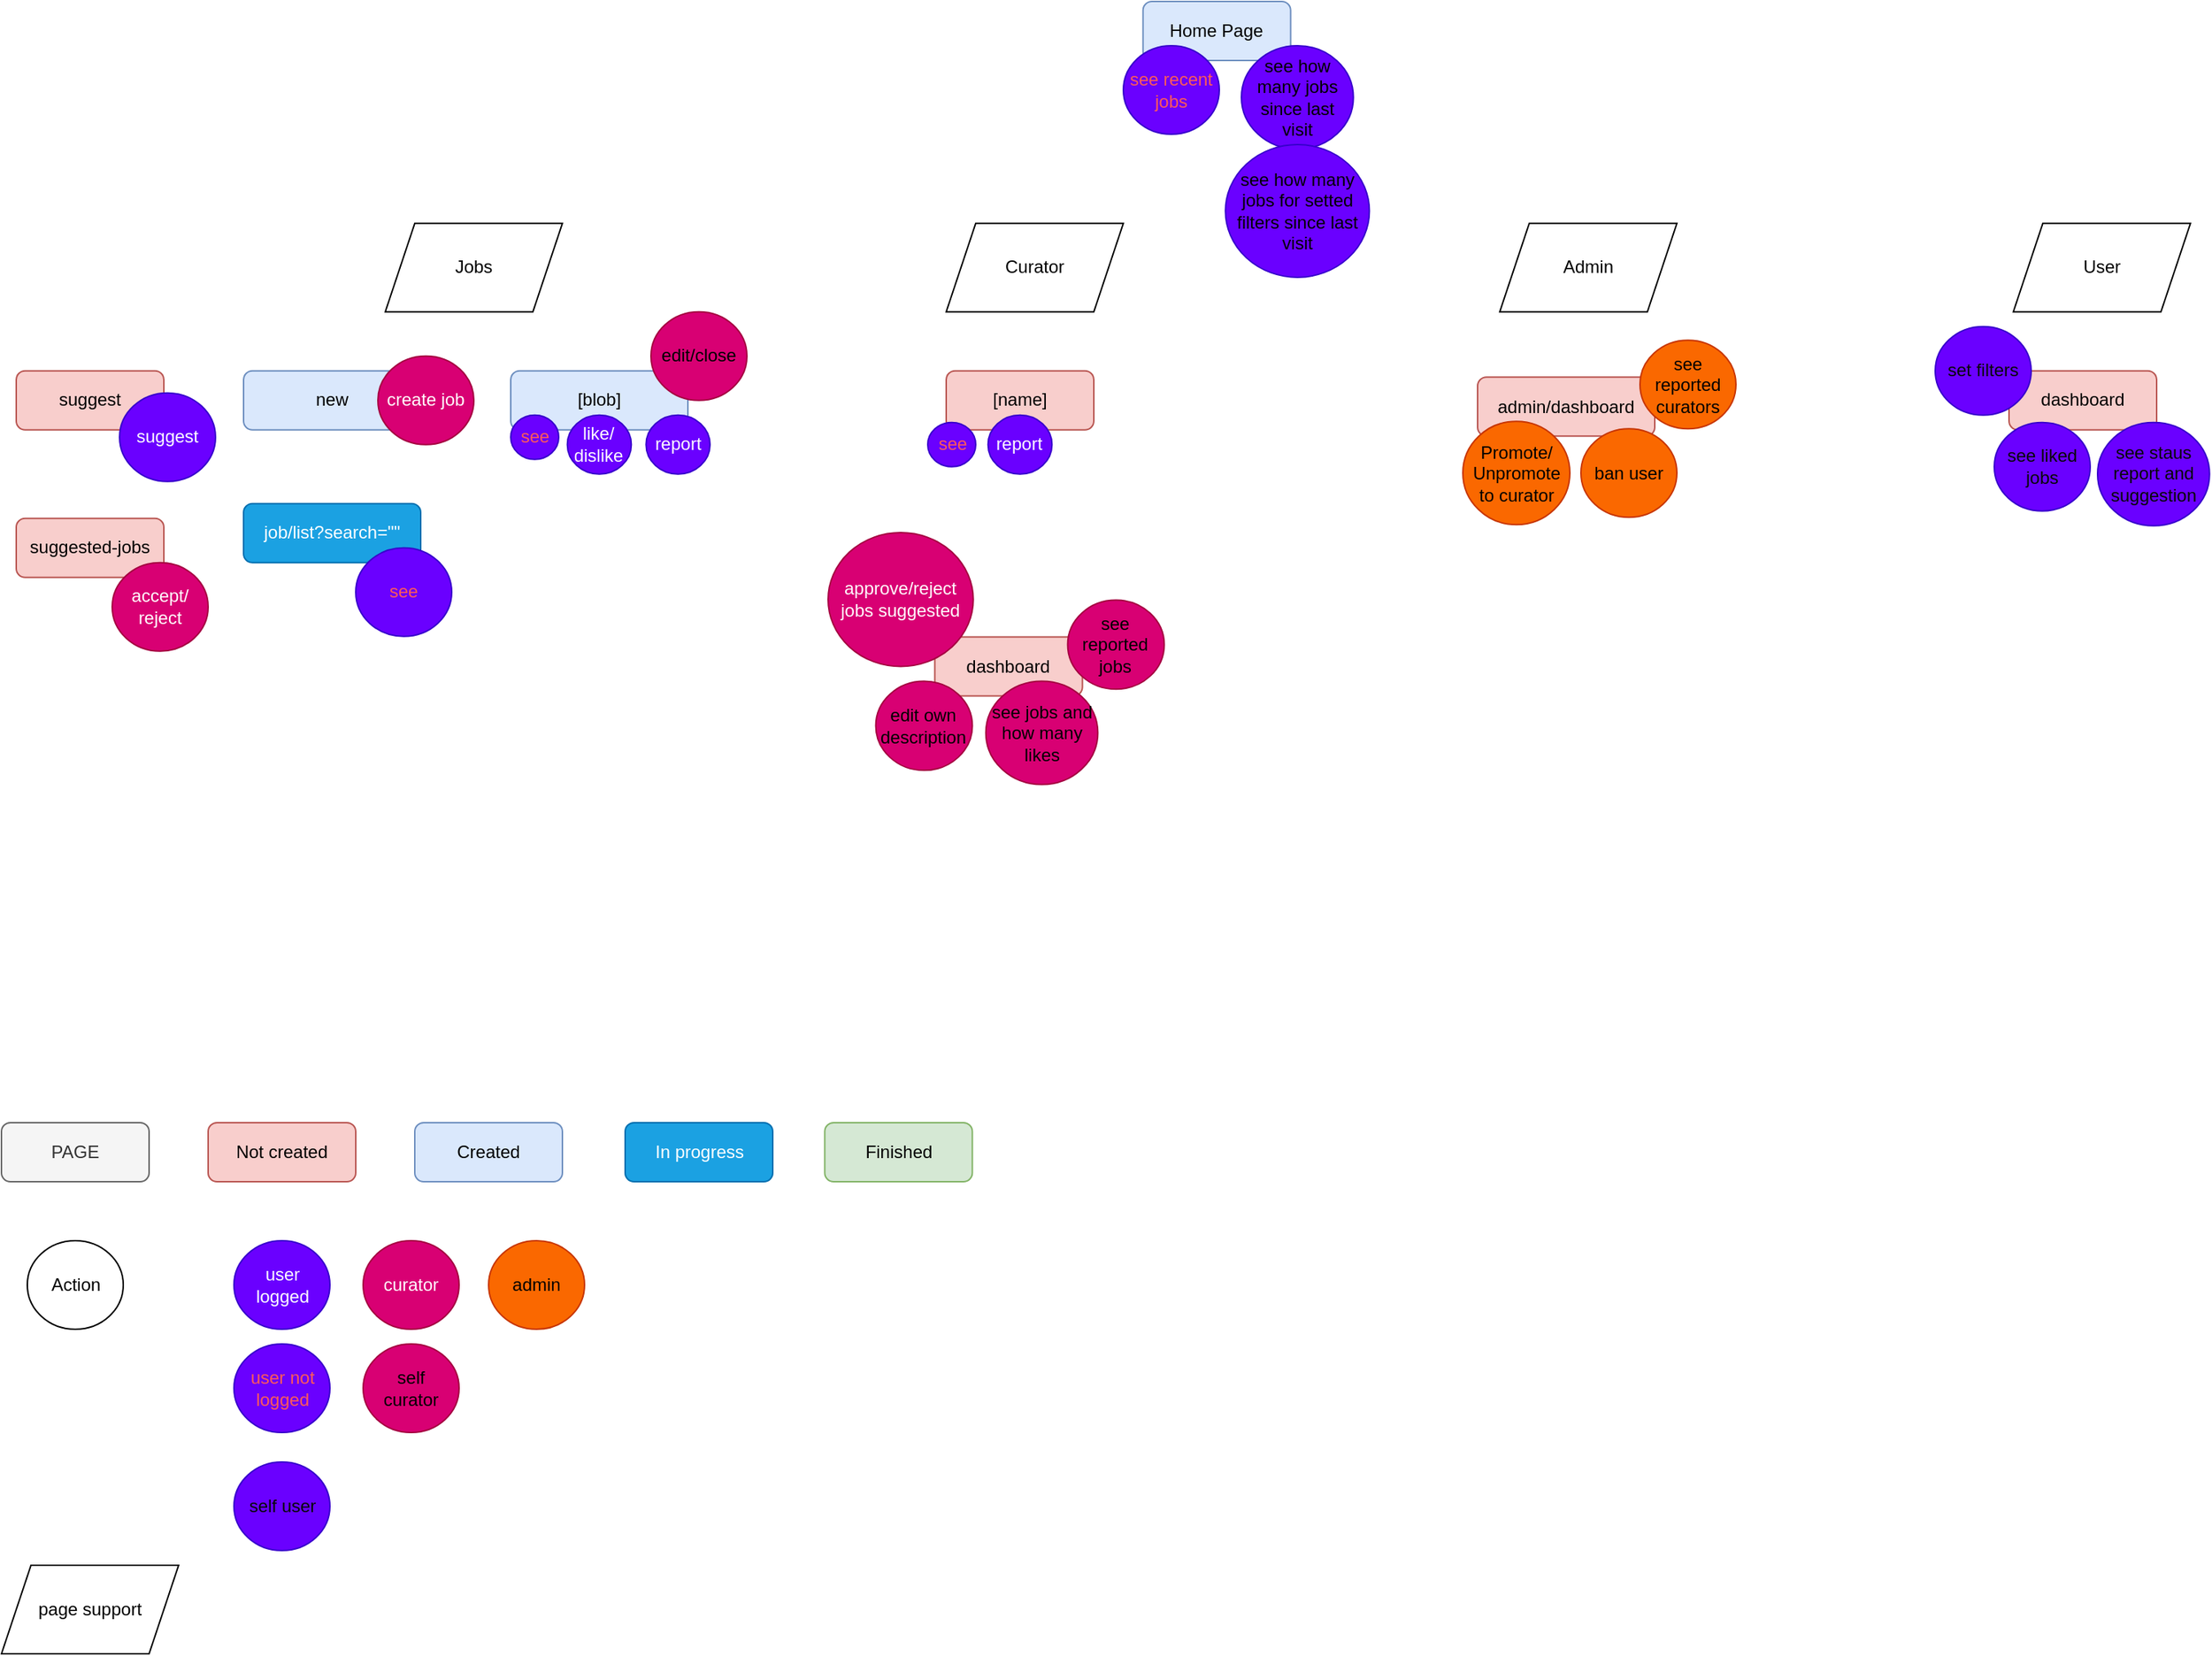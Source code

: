 <mxfile version="22.0.4" type="device">
  <diagram id="C5RBs43oDa-KdzZeNtuy" name="Page-1">
    <mxGraphModel dx="1255" dy="355" grid="1" gridSize="10" guides="1" tooltips="1" connect="1" arrows="1" fold="1" page="1" pageScale="1" pageWidth="827" pageHeight="1169" math="0" shadow="0">
      <root>
        <mxCell id="WIyWlLk6GJQsqaUBKTNV-0" />
        <mxCell id="WIyWlLk6GJQsqaUBKTNV-1" parent="WIyWlLk6GJQsqaUBKTNV-0" />
        <mxCell id="WIyWlLk6GJQsqaUBKTNV-7" value="new" style="rounded=1;whiteSpace=wrap;html=1;fontSize=12;glass=0;strokeWidth=1;shadow=0;fillColor=#dae8fc;strokeColor=#6c8ebf;" parent="WIyWlLk6GJQsqaUBKTNV-1" vertex="1">
          <mxGeometry x="-656" y="280.38" width="120" height="40" as="geometry" />
        </mxCell>
        <mxCell id="rVZm1gXH-6jGEUCRTnnV-2" value="[blob]" style="rounded=1;whiteSpace=wrap;html=1;fontSize=12;glass=0;strokeWidth=1;shadow=0;fillColor=#dae8fc;strokeColor=#6c8ebf;" parent="WIyWlLk6GJQsqaUBKTNV-1" vertex="1">
          <mxGeometry x="-475" y="280.38" width="120" height="40" as="geometry" />
        </mxCell>
        <mxCell id="ZvKBkMAklCVO-Prtpw5f-4" value="PAGE" style="rounded=1;whiteSpace=wrap;html=1;fontSize=12;glass=0;strokeWidth=1;shadow=0;fillColor=#f5f5f5;strokeColor=#666666;fontColor=#333333;" parent="WIyWlLk6GJQsqaUBKTNV-1" vertex="1">
          <mxGeometry x="-820" y="790" width="100" height="40" as="geometry" />
        </mxCell>
        <mxCell id="ZvKBkMAklCVO-Prtpw5f-5" value="Created" style="rounded=1;whiteSpace=wrap;html=1;fontSize=12;glass=0;strokeWidth=1;shadow=0;fillColor=#dae8fc;strokeColor=#6c8ebf;" parent="WIyWlLk6GJQsqaUBKTNV-1" vertex="1">
          <mxGeometry x="-540" y="790" width="100" height="40" as="geometry" />
        </mxCell>
        <mxCell id="ZvKBkMAklCVO-Prtpw5f-6" value="Not created" style="rounded=1;whiteSpace=wrap;html=1;fontSize=12;glass=0;strokeWidth=1;shadow=0;fillColor=#f8cecc;strokeColor=#b85450;" parent="WIyWlLk6GJQsqaUBKTNV-1" vertex="1">
          <mxGeometry x="-680" y="790" width="100" height="40" as="geometry" />
        </mxCell>
        <mxCell id="ZvKBkMAklCVO-Prtpw5f-7" value="Finished" style="rounded=1;whiteSpace=wrap;html=1;fontSize=12;glass=0;strokeWidth=1;shadow=0;fillColor=#d5e8d4;strokeColor=#82b366;" parent="WIyWlLk6GJQsqaUBKTNV-1" vertex="1">
          <mxGeometry x="-262.29" y="790" width="100" height="40" as="geometry" />
        </mxCell>
        <mxCell id="ZvKBkMAklCVO-Prtpw5f-8" value="Action" style="ellipse;whiteSpace=wrap;html=1;" parent="WIyWlLk6GJQsqaUBKTNV-1" vertex="1">
          <mxGeometry x="-802.5" y="870" width="65" height="60" as="geometry" />
        </mxCell>
        <mxCell id="84iqPjGXuHO5TTZUqAqF-0" value="admin" style="ellipse;whiteSpace=wrap;html=1;fillColor=#fa6800;fontColor=#000000;strokeColor=#C73500;" parent="WIyWlLk6GJQsqaUBKTNV-1" vertex="1">
          <mxGeometry x="-490" y="870" width="65" height="60" as="geometry" />
        </mxCell>
        <mxCell id="84iqPjGXuHO5TTZUqAqF-1" value="curator" style="ellipse;whiteSpace=wrap;html=1;fillColor=#d80073;fontColor=#ffffff;strokeColor=#A50040;" parent="WIyWlLk6GJQsqaUBKTNV-1" vertex="1">
          <mxGeometry x="-575" y="870" width="65" height="60" as="geometry" />
        </mxCell>
        <mxCell id="84iqPjGXuHO5TTZUqAqF-2" value="user &lt;br&gt;logged" style="ellipse;whiteSpace=wrap;html=1;fillColor=#6a00ff;strokeColor=#3700CC;fontColor=#ffffff;" parent="WIyWlLk6GJQsqaUBKTNV-1" vertex="1">
          <mxGeometry x="-662.5" y="870" width="65" height="60" as="geometry" />
        </mxCell>
        <mxCell id="84iqPjGXuHO5TTZUqAqF-3" value="admin/dashboard" style="rounded=1;whiteSpace=wrap;html=1;fontSize=12;glass=0;strokeWidth=1;shadow=0;fillColor=#f8cecc;strokeColor=#b85450;" parent="WIyWlLk6GJQsqaUBKTNV-1" vertex="1">
          <mxGeometry x="180" y="284.61" width="120" height="40" as="geometry" />
        </mxCell>
        <mxCell id="rVZm1gXH-6jGEUCRTnnV-19" value="ban user" style="ellipse;whiteSpace=wrap;html=1;fillColor=#fa6800;strokeColor=#C73500;fontColor=#000000;" parent="WIyWlLk6GJQsqaUBKTNV-1" vertex="1">
          <mxGeometry x="250" y="319.61" width="65" height="60" as="geometry" />
        </mxCell>
        <mxCell id="rVZm1gXH-6jGEUCRTnnV-17" value="Promote/&lt;br&gt;Unpromote to curator" style="ellipse;whiteSpace=wrap;html=1;fillColor=#fa6800;strokeColor=#C73500;fontColor=#000000;" parent="WIyWlLk6GJQsqaUBKTNV-1" vertex="1">
          <mxGeometry x="170" y="314.61" width="72.5" height="70" as="geometry" />
        </mxCell>
        <mxCell id="84iqPjGXuHO5TTZUqAqF-4" value="Home Page" style="rounded=1;whiteSpace=wrap;html=1;fontSize=12;glass=0;strokeWidth=1;shadow=0;fillColor=#dae8fc;strokeColor=#6c8ebf;" parent="WIyWlLk6GJQsqaUBKTNV-1" vertex="1">
          <mxGeometry x="-46.67" y="30" width="100" height="40" as="geometry" />
        </mxCell>
        <mxCell id="84iqPjGXuHO5TTZUqAqF-5" value="Jobs" style="shape=parallelogram;perimeter=parallelogramPerimeter;whiteSpace=wrap;html=1;fixedSize=1;" parent="WIyWlLk6GJQsqaUBKTNV-1" vertex="1">
          <mxGeometry x="-560" y="180.38" width="120" height="60" as="geometry" />
        </mxCell>
        <mxCell id="84iqPjGXuHO5TTZUqAqF-6" value="create job" style="ellipse;whiteSpace=wrap;html=1;fillColor=#d80073;fontColor=#ffffff;strokeColor=#A50040;" parent="WIyWlLk6GJQsqaUBKTNV-1" vertex="1">
          <mxGeometry x="-565" y="270.38" width="65" height="60" as="geometry" />
        </mxCell>
        <mxCell id="84iqPjGXuHO5TTZUqAqF-9" value="user not&lt;br&gt;logged" style="ellipse;whiteSpace=wrap;html=1;fillColor=#6a00ff;strokeColor=#3700CC;fontColor=#FF5959;" parent="WIyWlLk6GJQsqaUBKTNV-1" vertex="1">
          <mxGeometry x="-662.5" y="940" width="65" height="60" as="geometry" />
        </mxCell>
        <mxCell id="84iqPjGXuHO5TTZUqAqF-10" value="see" style="ellipse;whiteSpace=wrap;html=1;fillColor=#6a00ff;strokeColor=#3700CC;fontColor=#FF5959;" parent="WIyWlLk6GJQsqaUBKTNV-1" vertex="1">
          <mxGeometry x="-475" y="310.38" width="32.5" height="30" as="geometry" />
        </mxCell>
        <mxCell id="84iqPjGXuHO5TTZUqAqF-11" value="like/&lt;br&gt;dislike" style="ellipse;whiteSpace=wrap;html=1;fillColor=#6a00ff;strokeColor=#3700CC;fontColor=#ffffff;" parent="WIyWlLk6GJQsqaUBKTNV-1" vertex="1">
          <mxGeometry x="-436.66" y="310.38" width="43.33" height="40" as="geometry" />
        </mxCell>
        <mxCell id="84iqPjGXuHO5TTZUqAqF-12" value="report" style="ellipse;whiteSpace=wrap;html=1;fillColor=#6a00ff;strokeColor=#3700CC;fontColor=#ffffff;" parent="WIyWlLk6GJQsqaUBKTNV-1" vertex="1">
          <mxGeometry x="-383.33" y="310.38" width="43.33" height="40" as="geometry" />
        </mxCell>
        <mxCell id="84iqPjGXuHO5TTZUqAqF-13" value="Curator" style="shape=parallelogram;perimeter=parallelogramPerimeter;whiteSpace=wrap;html=1;fixedSize=1;" parent="WIyWlLk6GJQsqaUBKTNV-1" vertex="1">
          <mxGeometry x="-180" y="180.38" width="120" height="60" as="geometry" />
        </mxCell>
        <mxCell id="84iqPjGXuHO5TTZUqAqF-15" value="[name]" style="rounded=1;whiteSpace=wrap;html=1;fontSize=12;glass=0;strokeWidth=1;shadow=0;fillColor=#f8cecc;strokeColor=#b85450;" parent="WIyWlLk6GJQsqaUBKTNV-1" vertex="1">
          <mxGeometry x="-180" y="280.38" width="100" height="40" as="geometry" />
        </mxCell>
        <mxCell id="84iqPjGXuHO5TTZUqAqF-16" value="see" style="ellipse;whiteSpace=wrap;html=1;fillColor=#6a00ff;strokeColor=#3700CC;fontColor=#FF5959;" parent="WIyWlLk6GJQsqaUBKTNV-1" vertex="1">
          <mxGeometry x="-192.5" y="315.38" width="32.5" height="30" as="geometry" />
        </mxCell>
        <mxCell id="84iqPjGXuHO5TTZUqAqF-17" value="report" style="ellipse;whiteSpace=wrap;html=1;fillColor=#6a00ff;strokeColor=#3700CC;fontColor=#ffffff;" parent="WIyWlLk6GJQsqaUBKTNV-1" vertex="1">
          <mxGeometry x="-151.67" y="310.38" width="43.33" height="40" as="geometry" />
        </mxCell>
        <mxCell id="84iqPjGXuHO5TTZUqAqF-18" value="self &lt;br&gt;curator" style="ellipse;whiteSpace=wrap;html=1;fillColor=#d80073;fontColor=#000000;strokeColor=#A50040;" parent="WIyWlLk6GJQsqaUBKTNV-1" vertex="1">
          <mxGeometry x="-575" y="940" width="65" height="60" as="geometry" />
        </mxCell>
        <mxCell id="84iqPjGXuHO5TTZUqAqF-19" value="&lt;font color=&quot;#080808&quot;&gt;self user&lt;/font&gt;" style="ellipse;whiteSpace=wrap;html=1;fillColor=#6a00ff;strokeColor=#3700CC;fontColor=#ffffff;" parent="WIyWlLk6GJQsqaUBKTNV-1" vertex="1">
          <mxGeometry x="-662.5" y="1020" width="65" height="60" as="geometry" />
        </mxCell>
        <mxCell id="84iqPjGXuHO5TTZUqAqF-20" value="edit/close" style="ellipse;whiteSpace=wrap;html=1;fillColor=#d80073;fontColor=#000000;strokeColor=#A50040;" parent="WIyWlLk6GJQsqaUBKTNV-1" vertex="1">
          <mxGeometry x="-380" y="240.38" width="65" height="60" as="geometry" />
        </mxCell>
        <mxCell id="84iqPjGXuHO5TTZUqAqF-22" value="suggest" style="rounded=1;whiteSpace=wrap;html=1;fontSize=12;glass=0;strokeWidth=1;shadow=0;fillColor=#f8cecc;strokeColor=#b85450;" parent="WIyWlLk6GJQsqaUBKTNV-1" vertex="1">
          <mxGeometry x="-810" y="280.38" width="100" height="40" as="geometry" />
        </mxCell>
        <mxCell id="84iqPjGXuHO5TTZUqAqF-23" value="suggest" style="ellipse;whiteSpace=wrap;html=1;fillColor=#6a00ff;strokeColor=#3700CC;fontColor=#ffffff;" parent="WIyWlLk6GJQsqaUBKTNV-1" vertex="1">
          <mxGeometry x="-740" y="295.38" width="65" height="60" as="geometry" />
        </mxCell>
        <mxCell id="84iqPjGXuHO5TTZUqAqF-24" value="suggested-jobs" style="rounded=1;whiteSpace=wrap;html=1;fontSize=12;glass=0;strokeWidth=1;shadow=0;fillColor=#f8cecc;strokeColor=#b85450;" parent="WIyWlLk6GJQsqaUBKTNV-1" vertex="1">
          <mxGeometry x="-810" y="380.38" width="100" height="40" as="geometry" />
        </mxCell>
        <mxCell id="84iqPjGXuHO5TTZUqAqF-25" value="accept/&lt;br&gt;reject" style="ellipse;whiteSpace=wrap;html=1;fillColor=#d80073;fontColor=#ffffff;strokeColor=#A50040;" parent="WIyWlLk6GJQsqaUBKTNV-1" vertex="1">
          <mxGeometry x="-745" y="410.38" width="65" height="60" as="geometry" />
        </mxCell>
        <mxCell id="84iqPjGXuHO5TTZUqAqF-26" value="job/list?search=&quot;&quot;" style="rounded=1;whiteSpace=wrap;html=1;fontSize=12;glass=0;strokeWidth=1;shadow=0;fillColor=#1ba1e2;strokeColor=#006EAF;fontColor=#ffffff;" parent="WIyWlLk6GJQsqaUBKTNV-1" vertex="1">
          <mxGeometry x="-656" y="370.38" width="120" height="40" as="geometry" />
        </mxCell>
        <mxCell id="84iqPjGXuHO5TTZUqAqF-27" value="see recent jobs" style="ellipse;whiteSpace=wrap;html=1;fillColor=#6a00ff;strokeColor=#3700CC;fontColor=#FF5959;" parent="WIyWlLk6GJQsqaUBKTNV-1" vertex="1">
          <mxGeometry x="-60.0" y="60" width="65" height="60" as="geometry" />
        </mxCell>
        <mxCell id="84iqPjGXuHO5TTZUqAqF-28" value="see" style="ellipse;whiteSpace=wrap;html=1;fillColor=#6a00ff;strokeColor=#3700CC;fontColor=#FF5959;" parent="WIyWlLk6GJQsqaUBKTNV-1" vertex="1">
          <mxGeometry x="-580" y="400.38" width="65" height="60" as="geometry" />
        </mxCell>
        <mxCell id="84iqPjGXuHO5TTZUqAqF-29" value="User" style="shape=parallelogram;perimeter=parallelogramPerimeter;whiteSpace=wrap;html=1;fixedSize=1;" parent="WIyWlLk6GJQsqaUBKTNV-1" vertex="1">
          <mxGeometry x="542.91" y="180.38" width="120" height="60" as="geometry" />
        </mxCell>
        <mxCell id="84iqPjGXuHO5TTZUqAqF-30" value="dashboard" style="rounded=1;whiteSpace=wrap;html=1;fontSize=12;glass=0;strokeWidth=1;shadow=0;fillColor=#f8cecc;strokeColor=#b85450;" parent="WIyWlLk6GJQsqaUBKTNV-1" vertex="1">
          <mxGeometry x="540" y="280.38" width="100" height="40" as="geometry" />
        </mxCell>
        <mxCell id="84iqPjGXuHO5TTZUqAqF-31" value="&lt;font color=&quot;#080808&quot;&gt;see liked jobs&lt;/font&gt;" style="ellipse;whiteSpace=wrap;html=1;fillColor=#6a00ff;strokeColor=#3700CC;fontColor=#ffffff;" parent="WIyWlLk6GJQsqaUBKTNV-1" vertex="1">
          <mxGeometry x="530" y="315.38" width="65" height="60" as="geometry" />
        </mxCell>
        <mxCell id="84iqPjGXuHO5TTZUqAqF-32" value="&lt;font color=&quot;#080808&quot;&gt;see staus report and suggestion&lt;/font&gt;" style="ellipse;whiteSpace=wrap;html=1;fillColor=#6a00ff;strokeColor=#3700CC;fontColor=#ffffff;" parent="WIyWlLk6GJQsqaUBKTNV-1" vertex="1">
          <mxGeometry x="600" y="315.38" width="75.83" height="70" as="geometry" />
        </mxCell>
        <mxCell id="84iqPjGXuHO5TTZUqAqF-33" value="dashboard" style="rounded=1;whiteSpace=wrap;html=1;fontSize=12;glass=0;strokeWidth=1;shadow=0;fillColor=#f8cecc;strokeColor=#b85450;" parent="WIyWlLk6GJQsqaUBKTNV-1" vertex="1">
          <mxGeometry x="-187.72" y="460.77" width="100" height="40" as="geometry" />
        </mxCell>
        <mxCell id="84iqPjGXuHO5TTZUqAqF-34" value="edit own description" style="ellipse;whiteSpace=wrap;html=1;fillColor=#d80073;fontColor=#000000;strokeColor=#A50040;" parent="WIyWlLk6GJQsqaUBKTNV-1" vertex="1">
          <mxGeometry x="-227.71" y="490.77" width="65.42" height="60.38" as="geometry" />
        </mxCell>
        <mxCell id="84iqPjGXuHO5TTZUqAqF-35" value="see jobs and how many likes" style="ellipse;whiteSpace=wrap;html=1;fillColor=#d80073;fontColor=#000000;strokeColor=#A50040;" parent="WIyWlLk6GJQsqaUBKTNV-1" vertex="1">
          <mxGeometry x="-153.14" y="490.77" width="75.84" height="70" as="geometry" />
        </mxCell>
        <mxCell id="84iqPjGXuHO5TTZUqAqF-36" value="see reported jobs" style="ellipse;whiteSpace=wrap;html=1;fillColor=#d80073;fontColor=#000000;strokeColor=#A50040;" parent="WIyWlLk6GJQsqaUBKTNV-1" vertex="1">
          <mxGeometry x="-97.71" y="435.77" width="65.42" height="60.38" as="geometry" />
        </mxCell>
        <mxCell id="84iqPjGXuHO5TTZUqAqF-37" value="approve/reject jobs suggested" style="ellipse;whiteSpace=wrap;html=1;fillColor=#d80073;fontColor=#ffffff;strokeColor=#A50040;" parent="WIyWlLk6GJQsqaUBKTNV-1" vertex="1">
          <mxGeometry x="-260" y="390" width="98.33" height="90.77" as="geometry" />
        </mxCell>
        <mxCell id="84iqPjGXuHO5TTZUqAqF-38" value="see reported curators" style="ellipse;whiteSpace=wrap;html=1;fillColor=#fa6800;strokeColor=#C73500;fontColor=#000000;" parent="WIyWlLk6GJQsqaUBKTNV-1" vertex="1">
          <mxGeometry x="290" y="259.61" width="65" height="60" as="geometry" />
        </mxCell>
        <mxCell id="84iqPjGXuHO5TTZUqAqF-39" value="Admin" style="shape=parallelogram;perimeter=parallelogramPerimeter;whiteSpace=wrap;html=1;fixedSize=1;" parent="WIyWlLk6GJQsqaUBKTNV-1" vertex="1">
          <mxGeometry x="195" y="180.38" width="120" height="60" as="geometry" />
        </mxCell>
        <mxCell id="84iqPjGXuHO5TTZUqAqF-40" value="page support" style="shape=parallelogram;perimeter=parallelogramPerimeter;whiteSpace=wrap;html=1;fixedSize=1;" parent="WIyWlLk6GJQsqaUBKTNV-1" vertex="1">
          <mxGeometry x="-820" y="1090" width="120" height="60" as="geometry" />
        </mxCell>
        <mxCell id="lQE8jfYUCvU_FgnKnRWL-0" value="In progress" style="rounded=1;whiteSpace=wrap;html=1;fontSize=12;glass=0;strokeWidth=1;shadow=0;fillColor=#1ba1e2;strokeColor=#006EAF;fontColor=#ffffff;" vertex="1" parent="WIyWlLk6GJQsqaUBKTNV-1">
          <mxGeometry x="-397.5" y="790" width="100" height="40" as="geometry" />
        </mxCell>
        <mxCell id="lQE8jfYUCvU_FgnKnRWL-2" value="&lt;font color=&quot;#080808&quot;&gt;set filters&lt;/font&gt;" style="ellipse;whiteSpace=wrap;html=1;fillColor=#6a00ff;strokeColor=#3700CC;fontColor=#ffffff;" vertex="1" parent="WIyWlLk6GJQsqaUBKTNV-1">
          <mxGeometry x="490" y="250.38" width="65" height="60" as="geometry" />
        </mxCell>
        <mxCell id="lQE8jfYUCvU_FgnKnRWL-3" value="see how many jobs since last visit" style="ellipse;whiteSpace=wrap;html=1;fillColor=#6a00ff;strokeColor=#3700CC;fontColor=#000000;" vertex="1" parent="WIyWlLk6GJQsqaUBKTNV-1">
          <mxGeometry x="20" y="60" width="75.83" height="70" as="geometry" />
        </mxCell>
        <mxCell id="lQE8jfYUCvU_FgnKnRWL-4" value="see how many jobs for setted filters since last visit" style="ellipse;whiteSpace=wrap;html=1;fillColor=#6a00ff;strokeColor=#3700CC;fontColor=#000000;" vertex="1" parent="WIyWlLk6GJQsqaUBKTNV-1">
          <mxGeometry x="9.17" y="127" width="97.5" height="90" as="geometry" />
        </mxCell>
      </root>
    </mxGraphModel>
  </diagram>
</mxfile>

